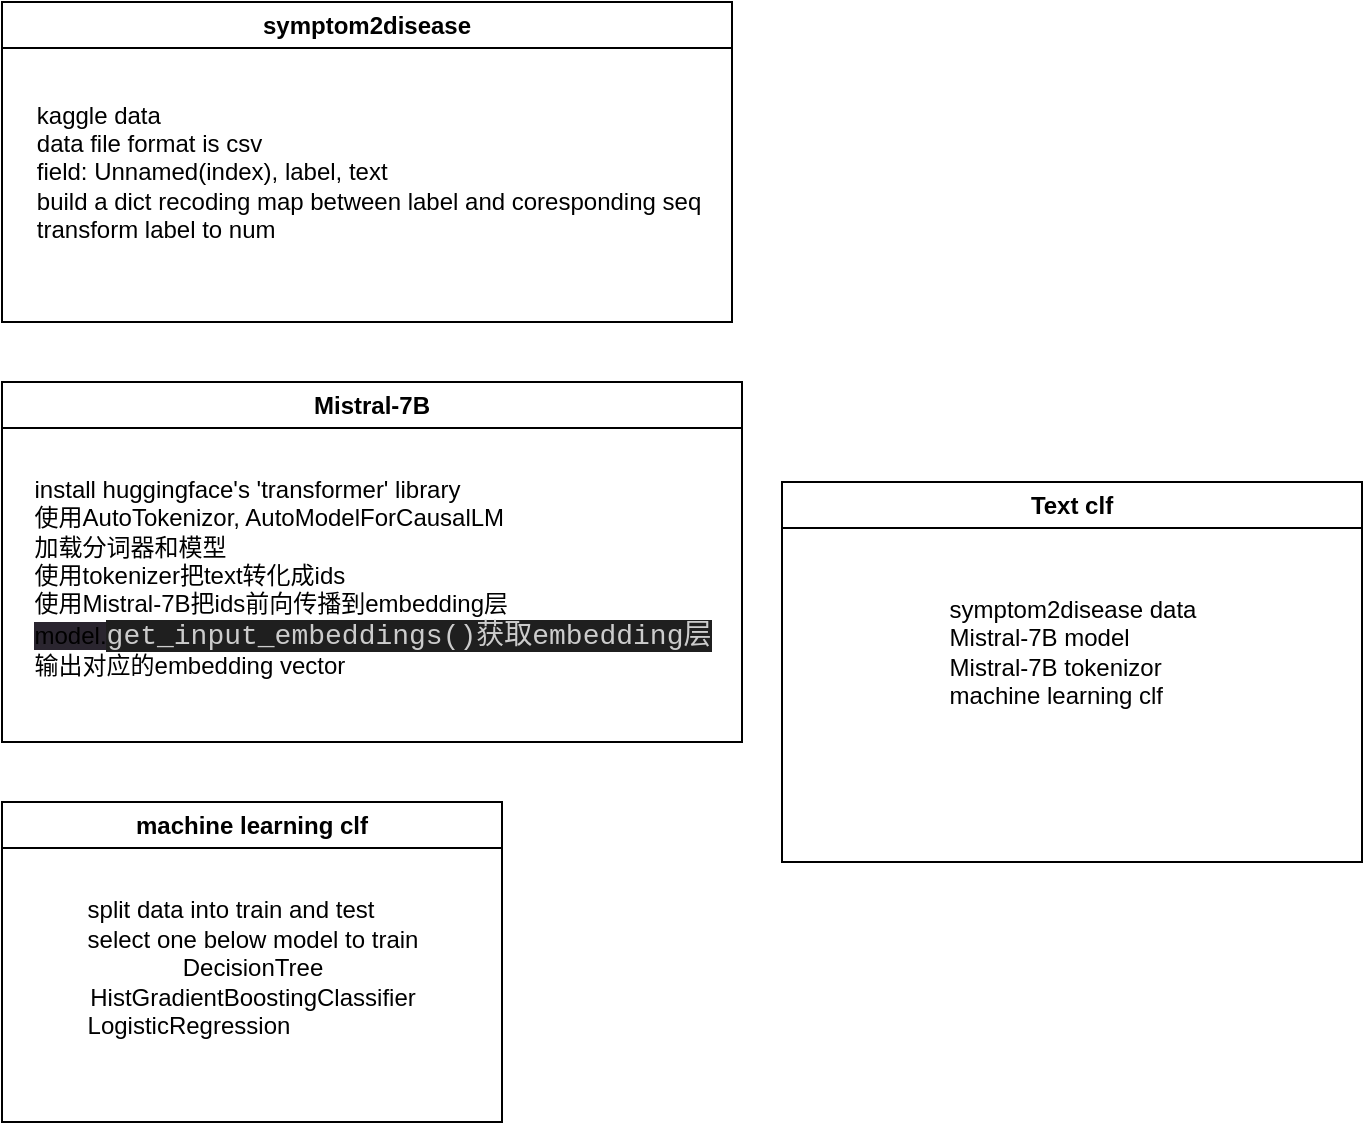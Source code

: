 <mxfile>
    <diagram id="np87cxQrKt8XLaVRCG2x" name="Page-1">
        <mxGraphModel dx="675" dy="779" grid="1" gridSize="10" guides="1" tooltips="1" connect="1" arrows="1" fold="1" page="1" pageScale="1" pageWidth="850" pageHeight="1100" math="0" shadow="0">
            <root>
                <mxCell id="0"/>
                <mxCell id="1" parent="0"/>
                <mxCell id="2" value="symptom2disease" style="swimlane;whiteSpace=wrap;html=1;" parent="1" vertex="1">
                    <mxGeometry x="110" y="120" width="365" height="160" as="geometry"/>
                </mxCell>
                <mxCell id="5" value="&lt;div style=&quot;text-align: justify;&quot;&gt;&lt;span style=&quot;background-color: initial;&quot;&gt;kaggle data&lt;/span&gt;&lt;/div&gt;&lt;div style=&quot;text-align: justify;&quot;&gt;&lt;span style=&quot;background-color: initial;&quot;&gt;data file format is csv&lt;/span&gt;&lt;/div&gt;&lt;div style=&quot;text-align: justify;&quot;&gt;&lt;span style=&quot;background-color: initial;&quot;&gt;field: Unnamed(index), label, text&lt;/span&gt;&lt;/div&gt;&lt;div style=&quot;text-align: justify;&quot;&gt;&lt;span style=&quot;background-color: initial;&quot;&gt;build a dict recoding map between label and coresponding seq&lt;/span&gt;&lt;/div&gt;&lt;div style=&quot;text-align: justify;&quot;&gt;&lt;span style=&quot;background-color: initial;&quot;&gt;transform label to num&lt;/span&gt;&lt;/div&gt;" style="text;html=1;align=center;verticalAlign=middle;resizable=0;points=[];autosize=1;strokeColor=none;fillColor=none;" parent="2" vertex="1">
                    <mxGeometry x="2.5" y="40" width="360" height="90" as="geometry"/>
                </mxCell>
                <mxCell id="3" value="Text clf" style="swimlane;whiteSpace=wrap;html=1;" parent="1" vertex="1">
                    <mxGeometry x="500" y="360" width="290" height="190" as="geometry"/>
                </mxCell>
                <mxCell id="4" value="&lt;div style=&quot;text-align: justify;&quot;&gt;&lt;span style=&quot;background-color: initial;&quot;&gt;symptom2disease data&lt;/span&gt;&lt;/div&gt;&lt;div style=&quot;text-align: justify;&quot;&gt;&lt;span style=&quot;background-color: initial;&quot;&gt;Mistral-7B model&amp;nbsp;&lt;/span&gt;&lt;/div&gt;&lt;div style=&quot;text-align: justify;&quot;&gt;&lt;span style=&quot;background-color: initial;&quot;&gt;Mistral-7B tokenizor&lt;/span&gt;&lt;/div&gt;&lt;div style=&quot;text-align: justify;&quot;&gt;&lt;span style=&quot;background-color: initial;&quot;&gt;machine learning clf&lt;/span&gt;&lt;/div&gt;" style="text;html=1;align=center;verticalAlign=middle;resizable=0;points=[];autosize=1;strokeColor=none;fillColor=none;" parent="3" vertex="1">
                    <mxGeometry x="70" y="50" width="150" height="70" as="geometry"/>
                </mxCell>
                <mxCell id="6" value="Mistral-7B" style="swimlane;whiteSpace=wrap;html=1;" parent="1" vertex="1">
                    <mxGeometry x="110" y="310" width="370" height="180" as="geometry"/>
                </mxCell>
                <mxCell id="7" value="&lt;div style=&quot;text-align: justify;&quot;&gt;&lt;span style=&quot;background-color: initial;&quot;&gt;install huggingface's 'transformer' library&lt;/span&gt;&lt;/div&gt;&lt;div style=&quot;text-align: justify;&quot;&gt;&lt;span style=&quot;background-color: initial;&quot;&gt;使用AutoTokenizor, AutoModelForCausalLM&lt;/span&gt;&lt;/div&gt;&lt;div style=&quot;text-align: justify;&quot;&gt;&lt;span style=&quot;background-color: initial;&quot;&gt;加载分词器和模型&lt;/span&gt;&lt;/div&gt;&lt;div style=&quot;text-align: justify;&quot;&gt;使用tokenizer把text转化成ids&lt;/div&gt;&lt;div style=&quot;text-align: justify;&quot;&gt;使用Mistral-7B把ids前向传播到embedding层&lt;/div&gt;&lt;div style=&quot;text-align: justify;&quot;&gt;&lt;span style=&quot;text-align: center; background-color: rgb(42, 37, 47);&quot;&gt;model.&lt;/span&gt;&lt;span style=&quot;background-color: rgb(31, 31, 31); color: rgb(204, 204, 204); font-family: Consolas, &amp;quot;Courier New&amp;quot;, monospace; font-size: 14px; text-align: center;&quot;&gt;get_input_embeddings()获取embedding层&lt;/span&gt;&lt;/div&gt;&lt;div style=&quot;text-align: justify;&quot;&gt;输出对应的embedding vector&lt;/div&gt;&lt;div style=&quot;text-align: justify;&quot;&gt;&lt;br&gt;&lt;/div&gt;" style="text;html=1;align=center;verticalAlign=middle;resizable=0;points=[];autosize=1;strokeColor=none;fillColor=none;" parent="6" vertex="1">
                    <mxGeometry x="15" y="40" width="340" height="130" as="geometry"/>
                </mxCell>
                <mxCell id="8" value="machine learning clf" style="swimlane;whiteSpace=wrap;html=1;" parent="1" vertex="1">
                    <mxGeometry x="110" y="520" width="250" height="160" as="geometry"/>
                </mxCell>
                <mxCell id="9" value="&lt;div style=&quot;text-align: justify;&quot;&gt;&lt;span style=&quot;background-color: initial;&quot;&gt;split data into train and test&lt;/span&gt;&lt;/div&gt;&lt;div style=&quot;text-align: justify;&quot;&gt;&lt;span style=&quot;background-color: initial;&quot;&gt;select one below model to train&lt;/span&gt;&lt;/div&gt;&lt;span style=&quot;text-align: justify;&quot;&gt;DecisionTree&lt;br&gt;&lt;/span&gt;&lt;span style=&quot;background-color: initial; text-align: justify;&quot;&gt;HistGradientBoostingClassifier&lt;/span&gt;&lt;br&gt;&lt;div style=&quot;text-align: justify;&quot;&gt;&lt;span style=&quot;background-color: initial;&quot;&gt;LogisticRegression&lt;/span&gt;&lt;/div&gt;&lt;div style=&quot;text-align: justify;&quot;&gt;&lt;span style=&quot;background-color: initial;&quot;&gt;&lt;br&gt;&lt;/span&gt;&lt;/div&gt;" style="text;html=1;align=center;verticalAlign=middle;resizable=0;points=[];autosize=1;strokeColor=none;fillColor=none;" parent="8" vertex="1">
                    <mxGeometry x="30" y="40" width="190" height="100" as="geometry"/>
                </mxCell>
            </root>
        </mxGraphModel>
    </diagram>
</mxfile>